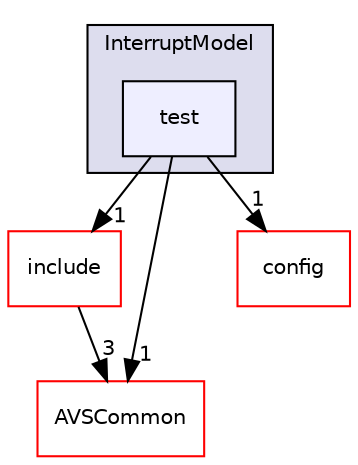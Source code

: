 digraph "/workplace/avs-device-sdk/InterruptModel/test" {
  compound=true
  node [ fontsize="10", fontname="Helvetica"];
  edge [ labelfontsize="10", labelfontname="Helvetica"];
  subgraph clusterdir_1da5878b5eab0954316ec5377b4b3029 {
    graph [ bgcolor="#ddddee", pencolor="black", label="InterruptModel" fontname="Helvetica", fontsize="10", URL="dir_1da5878b5eab0954316ec5377b4b3029.html"]
  dir_9d58a1c7345d38c64ba79137648fd06d [shape=box, label="test", style="filled", fillcolor="#eeeeff", pencolor="black", URL="dir_9d58a1c7345d38c64ba79137648fd06d.html"];
  }
  dir_2a73169079ff26818231938c8e102439 [shape=box label="include" fillcolor="white" style="filled" color="red" URL="dir_2a73169079ff26818231938c8e102439.html"];
  dir_13e65effb2bde530b17b3d5eefcd0266 [shape=box label="AVSCommon" fillcolor="white" style="filled" color="red" URL="dir_13e65effb2bde530b17b3d5eefcd0266.html"];
  dir_9c916b96ccc8100ddc8807b42abe16a5 [shape=box label="config" fillcolor="white" style="filled" color="red" URL="dir_9c916b96ccc8100ddc8807b42abe16a5.html"];
  dir_9d58a1c7345d38c64ba79137648fd06d->dir_2a73169079ff26818231938c8e102439 [headlabel="1", labeldistance=1.5 headhref="dir_000533_000530.html"];
  dir_9d58a1c7345d38c64ba79137648fd06d->dir_13e65effb2bde530b17b3d5eefcd0266 [headlabel="1", labeldistance=1.5 headhref="dir_000533_000017.html"];
  dir_9d58a1c7345d38c64ba79137648fd06d->dir_9c916b96ccc8100ddc8807b42abe16a5 [headlabel="1", labeldistance=1.5 headhref="dir_000533_000525.html"];
  dir_2a73169079ff26818231938c8e102439->dir_13e65effb2bde530b17b3d5eefcd0266 [headlabel="3", labeldistance=1.5 headhref="dir_000530_000017.html"];
}
